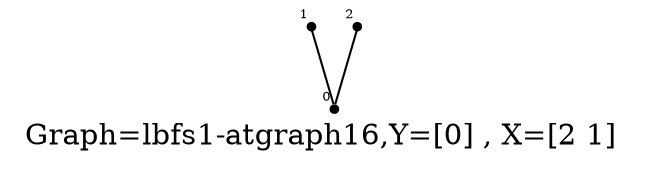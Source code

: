 /* Created by igraph 0.8.0-pre+0200568 */
graph {
  graph [
    label="Graph=lbfs1-atgraph16,Y=[0] , X=[2 1]  "
    labelloc=bottom
  ];
  0 [
    pos="1.000000,0.000000!"
    shape=point
    fontsize=6
    xlabel=0
  ];
  1 [
    pos="-0.100000,1.000000!"
    shape=point
    fontsize=6
    xlabel=1
  ];
  2 [
    pos="0.000000,0.000000!"
    shape=point
    fontsize=6
    xlabel=2
  ];

  1 -- 0;
  2 -- 0;
}
